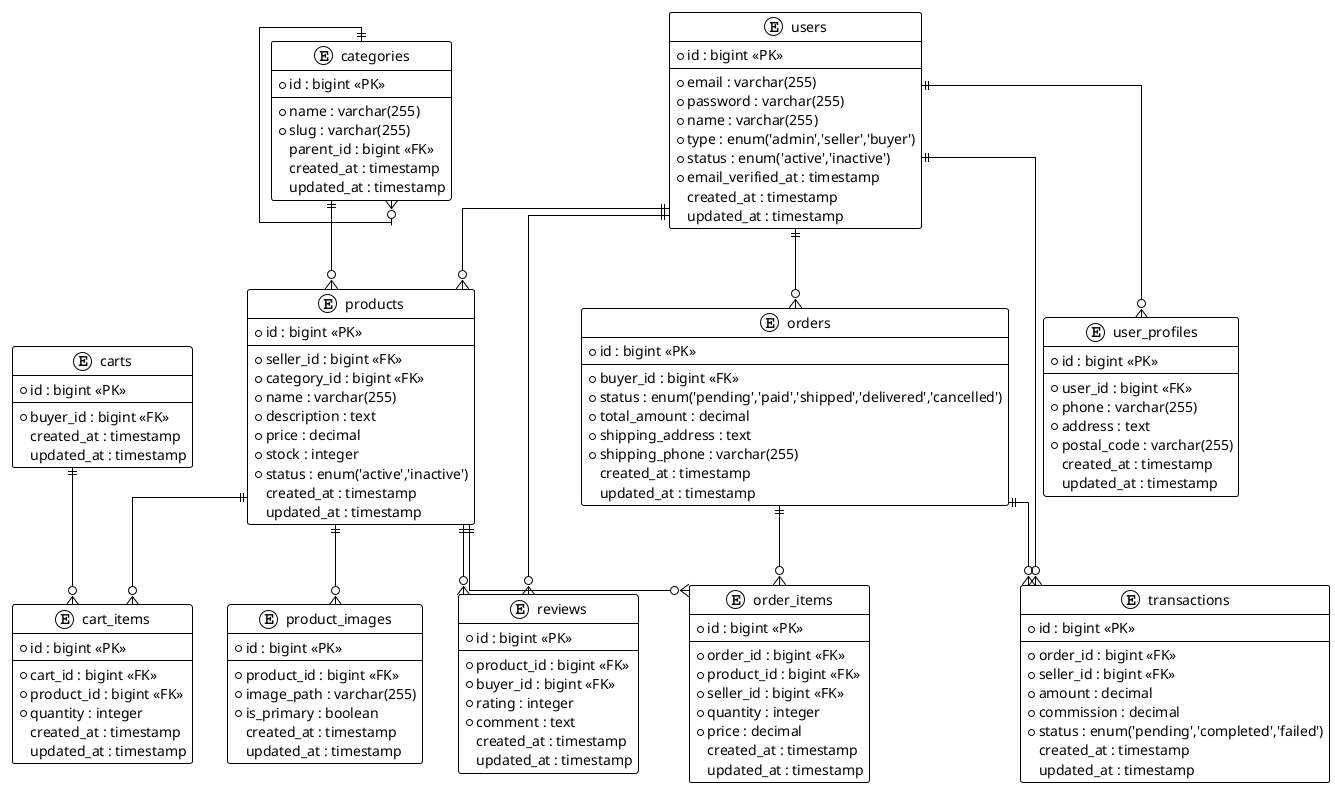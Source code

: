 @startuml EC Site ER Diagram

' 使用するスキンの設定
!theme plain
skinparam linetype ortho

' Users関連のテーブル
entity "users" as users {
  * id : bigint <<PK>>
  --
  * email : varchar(255)
  * password : varchar(255)
  * name : varchar(255)
  * type : enum('admin','seller','buyer')
  * status : enum('active','inactive')
  * email_verified_at : timestamp
  created_at : timestamp
  updated_at : timestamp
}

entity "user_profiles" as user_profiles {
  * id : bigint <<PK>>
  --
  * user_id : bigint <<FK>>
  * phone : varchar(255)
  * address : text
  * postal_code : varchar(255)
  created_at : timestamp
  updated_at : timestamp
}

' 商品関連のテーブル
entity "categories" as categories {
  * id : bigint <<PK>>
  --
  * name : varchar(255)
  * slug : varchar(255)
  parent_id : bigint <<FK>>
  created_at : timestamp
  updated_at : timestamp
}

entity "products" as products {
  * id : bigint <<PK>>
  --
  * seller_id : bigint <<FK>>
  * category_id : bigint <<FK>>
  * name : varchar(255)
  * description : text
  * price : decimal
  * stock : integer
  * status : enum('active','inactive')
  created_at : timestamp
  updated_at : timestamp
}

entity "product_images" as product_images {
  * id : bigint <<PK>>
  --
  * product_id : bigint <<FK>>
  * image_path : varchar(255)
  * is_primary : boolean
  created_at : timestamp
  updated_at : timestamp
}

' 注文関連のテーブル
entity "carts" as carts {
  * id : bigint <<PK>>
  --
  * buyer_id : bigint <<FK>>
  created_at : timestamp
  updated_at : timestamp
}

entity "cart_items" as cart_items {
  * id : bigint <<PK>>
  --
  * cart_id : bigint <<FK>>
  * product_id : bigint <<FK>>
  * quantity : integer
  created_at : timestamp
  updated_at : timestamp
}

entity "orders" as orders {
  * id : bigint <<PK>>
  --
  * buyer_id : bigint <<FK>>
  * status : enum('pending','paid','shipped','delivered','cancelled')
  * total_amount : decimal
  * shipping_address : text
  * shipping_phone : varchar(255)
  created_at : timestamp
  updated_at : timestamp
}

entity "order_items" as order_items {
  * id : bigint <<PK>>
  --
  * order_id : bigint <<FK>>
  * product_id : bigint <<FK>>
  * seller_id : bigint <<FK>>
  * quantity : integer
  * price : decimal
  created_at : timestamp
  updated_at : timestamp
}

' レビュー関連のテーブル
entity "reviews" as reviews {
  * id : bigint <<PK>>
  --
  * product_id : bigint <<FK>>
  * buyer_id : bigint <<FK>>
  * rating : integer
  * comment : text
  created_at : timestamp
  updated_at : timestamp
}

' 取引関連のテーブル
entity "transactions" as transactions {
  * id : bigint <<PK>>
  --
  * order_id : bigint <<FK>>
  * seller_id : bigint <<FK>>
  * amount : decimal
  * commission : decimal
  * status : enum('pending','completed','failed')
  created_at : timestamp
  updated_at : timestamp
}

' リレーションシップ
users ||--o{ user_profiles
users ||--o{ products
users ||--o{ orders
users ||--o{ reviews
users ||--o{ transactions

categories ||--o{ products
categories ||--o{ categories

products ||--o{ product_images
products ||--o{ cart_items
products ||--o{ order_items
products ||--o{ reviews

carts ||--o{ cart_items
orders ||--o{ order_items
orders ||--o{ transactions

@enduml 